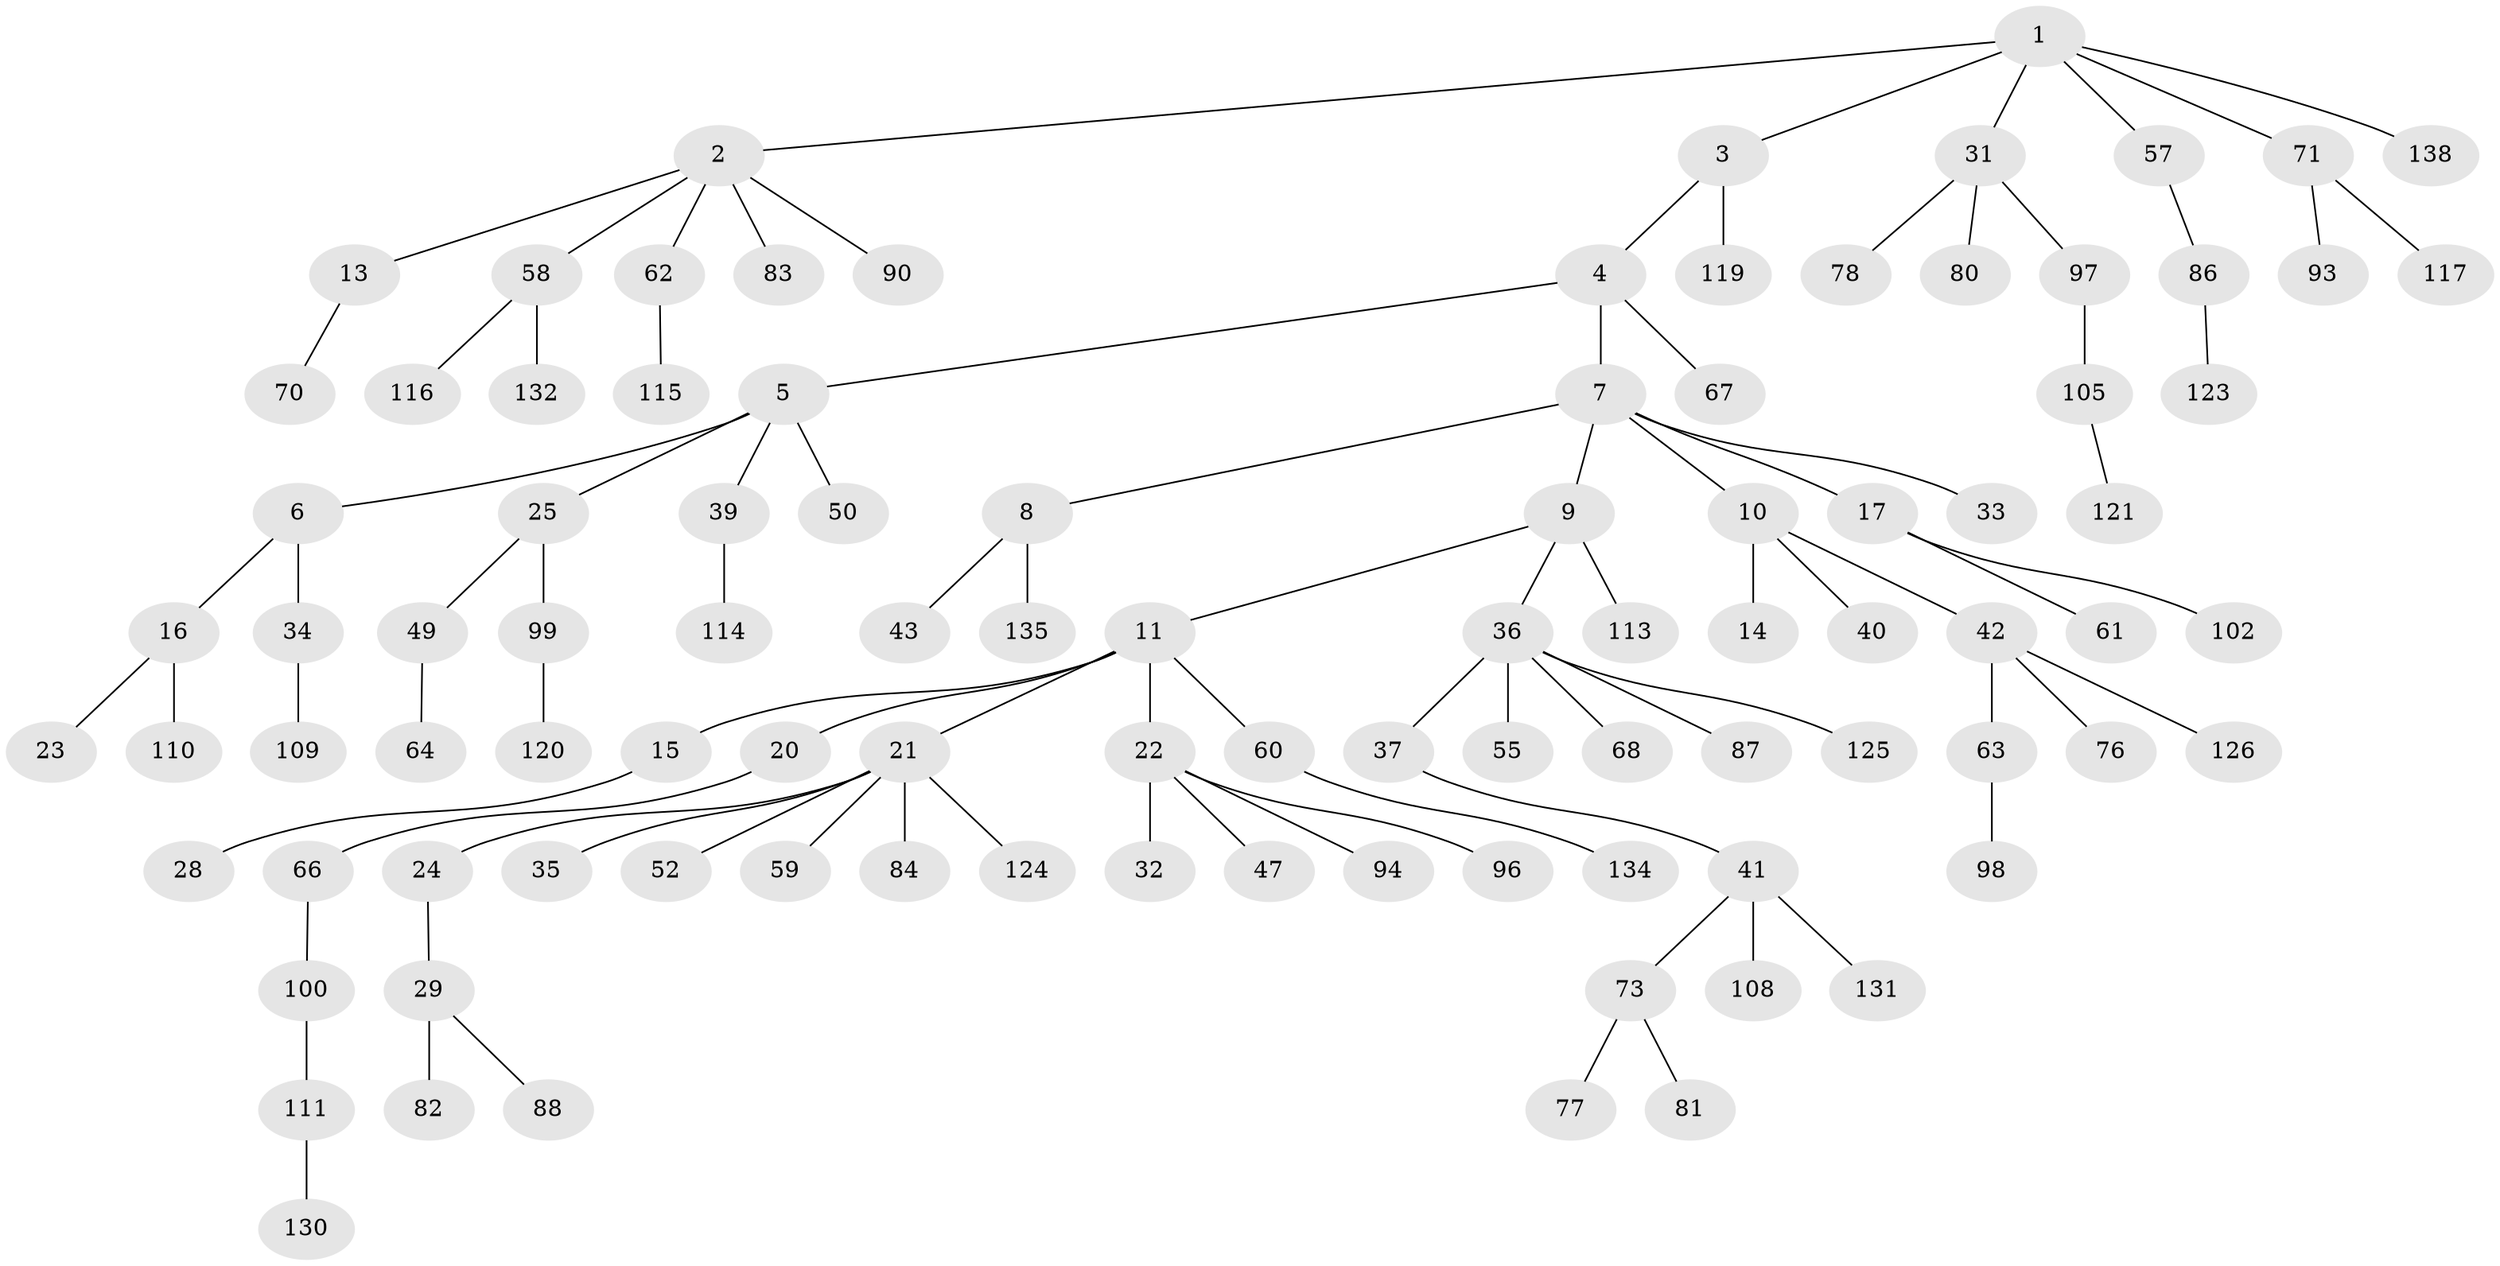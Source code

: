 // Generated by graph-tools (version 1.1) at 2025/24/03/03/25 07:24:07]
// undirected, 98 vertices, 97 edges
graph export_dot {
graph [start="1"]
  node [color=gray90,style=filled];
  1 [super="+38"];
  2 [super="+53"];
  3;
  4;
  5 [super="+118"];
  6 [super="+18"];
  7 [super="+48"];
  8 [super="+26"];
  9 [super="+12"];
  10 [super="+137"];
  11 [super="+19"];
  13 [super="+89"];
  14 [super="+27"];
  15 [super="+103"];
  16 [super="+122"];
  17 [super="+54"];
  20 [super="+44"];
  21 [super="+30"];
  22 [super="+92"];
  23;
  24;
  25 [super="+45"];
  28;
  29 [super="+74"];
  31 [super="+51"];
  32;
  33 [super="+56"];
  34;
  35;
  36 [super="+46"];
  37;
  39;
  40 [super="+69"];
  41 [super="+104"];
  42 [super="+129"];
  43;
  47;
  49 [super="+133"];
  50;
  52 [super="+85"];
  55;
  57;
  58 [super="+65"];
  59;
  60 [super="+112"];
  61;
  62 [super="+72"];
  63 [super="+95"];
  64 [super="+136"];
  66 [super="+79"];
  67;
  68;
  70;
  71 [super="+101"];
  73 [super="+75"];
  76;
  77;
  78 [super="+106"];
  80;
  81;
  82;
  83 [super="+91"];
  84;
  86;
  87;
  88 [super="+127"];
  90;
  93;
  94;
  96;
  97;
  98;
  99;
  100;
  102;
  105 [super="+107"];
  108;
  109;
  110;
  111;
  113;
  114;
  115;
  116;
  117 [super="+128"];
  119;
  120;
  121;
  123;
  124;
  125;
  126;
  130;
  131;
  132;
  134;
  135;
  138;
  1 -- 2;
  1 -- 3;
  1 -- 31;
  1 -- 57;
  1 -- 138;
  1 -- 71;
  2 -- 13;
  2 -- 62;
  2 -- 83;
  2 -- 90;
  2 -- 58;
  3 -- 4;
  3 -- 119;
  4 -- 5;
  4 -- 7;
  4 -- 67;
  5 -- 6;
  5 -- 25;
  5 -- 39;
  5 -- 50;
  6 -- 16;
  6 -- 34;
  7 -- 8;
  7 -- 9;
  7 -- 10;
  7 -- 17;
  7 -- 33;
  8 -- 135;
  8 -- 43;
  9 -- 11;
  9 -- 36;
  9 -- 113;
  10 -- 14;
  10 -- 40;
  10 -- 42;
  11 -- 15;
  11 -- 20;
  11 -- 22;
  11 -- 60;
  11 -- 21;
  13 -- 70;
  15 -- 28;
  16 -- 23;
  16 -- 110;
  17 -- 61;
  17 -- 102;
  20 -- 66;
  21 -- 24;
  21 -- 52;
  21 -- 59;
  21 -- 124;
  21 -- 35;
  21 -- 84;
  22 -- 32;
  22 -- 47;
  22 -- 94;
  22 -- 96;
  24 -- 29;
  25 -- 99;
  25 -- 49;
  29 -- 88;
  29 -- 82;
  31 -- 78;
  31 -- 80;
  31 -- 97;
  34 -- 109;
  36 -- 37;
  36 -- 55;
  36 -- 87;
  36 -- 125;
  36 -- 68;
  37 -- 41;
  39 -- 114;
  41 -- 73;
  41 -- 108;
  41 -- 131;
  42 -- 63;
  42 -- 76;
  42 -- 126;
  49 -- 64;
  57 -- 86;
  58 -- 116;
  58 -- 132;
  60 -- 134;
  62 -- 115;
  63 -- 98;
  66 -- 100;
  71 -- 93;
  71 -- 117;
  73 -- 81;
  73 -- 77;
  86 -- 123;
  97 -- 105;
  99 -- 120;
  100 -- 111;
  105 -- 121;
  111 -- 130;
}
